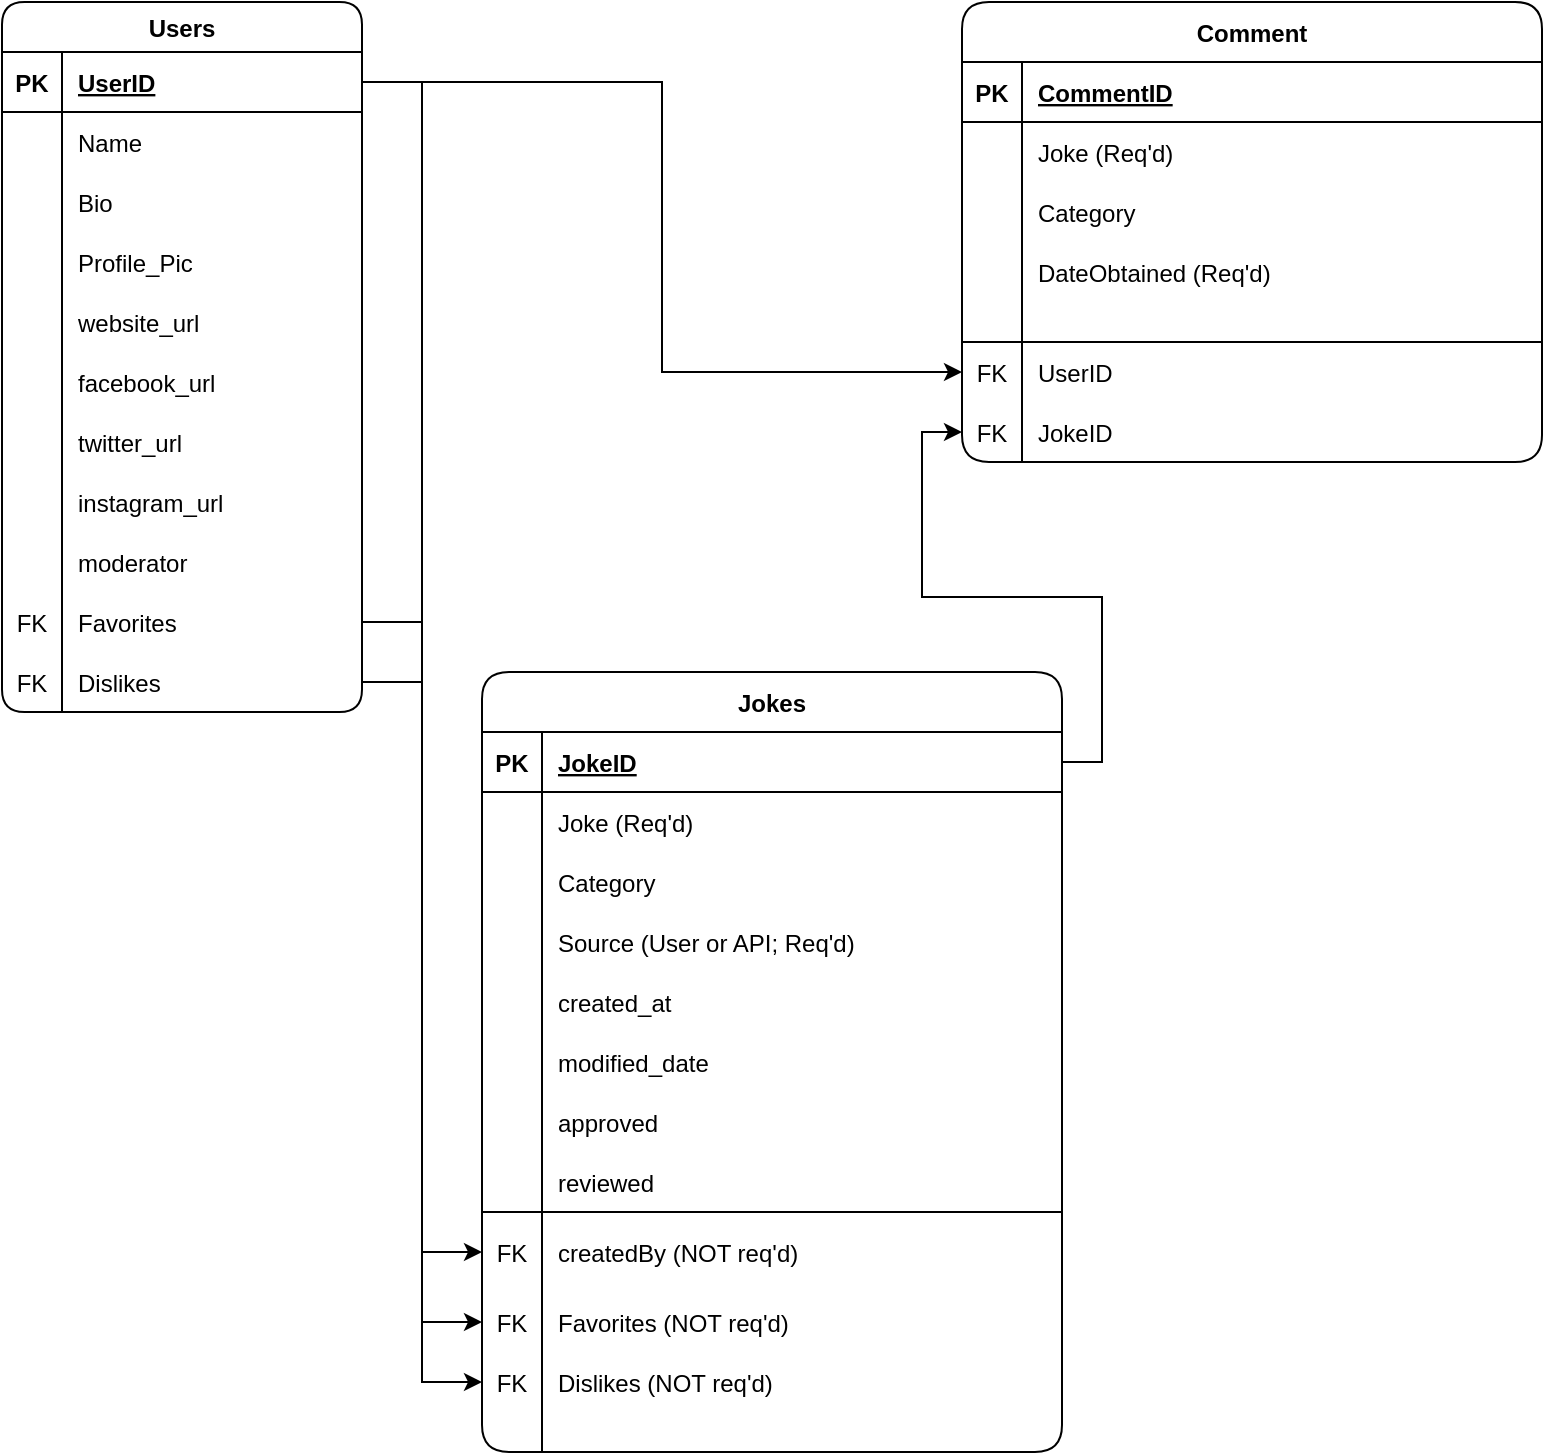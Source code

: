 <mxfile>
    <diagram id="WFPwmveupVxoZGRy-9sp" name="Page-1">
        <mxGraphModel dx="862" dy="682" grid="1" gridSize="10" guides="1" tooltips="1" connect="1" arrows="1" fold="1" page="1" pageScale="1" pageWidth="850" pageHeight="1100" math="0" shadow="0">
            <root>
                <mxCell id="0"/>
                <mxCell id="1" parent="0"/>
                <mxCell id="2" value="Users" style="shape=table;startSize=25;container=1;collapsible=1;childLayout=tableLayout;fixedRows=1;rowLines=0;fontStyle=1;align=center;resizeLast=1;rounded=1;" parent="1" vertex="1">
                    <mxGeometry x="10" y="90" width="180.0" height="355" as="geometry"/>
                </mxCell>
                <mxCell id="3" value="" style="shape=partialRectangle;collapsible=0;dropTarget=0;pointerEvents=0;fillColor=none;top=0;left=0;bottom=1;right=0;points=[[0,0.5],[1,0.5]];portConstraint=eastwest;rounded=1;" parent="2" vertex="1">
                    <mxGeometry y="25" width="180.0" height="30" as="geometry"/>
                </mxCell>
                <mxCell id="4" value="PK" style="shape=partialRectangle;connectable=0;fillColor=none;top=0;left=0;bottom=0;right=0;fontStyle=1;overflow=hidden;rounded=1;" parent="3" vertex="1">
                    <mxGeometry width="30" height="30" as="geometry"/>
                </mxCell>
                <mxCell id="5" value="UserID" style="shape=partialRectangle;connectable=0;fillColor=none;top=0;left=0;bottom=0;right=0;align=left;spacingLeft=6;fontStyle=5;overflow=hidden;rounded=1;" parent="3" vertex="1">
                    <mxGeometry x="30" width="150.0" height="30" as="geometry"/>
                </mxCell>
                <mxCell id="6" value="" style="shape=partialRectangle;collapsible=0;dropTarget=0;pointerEvents=0;fillColor=none;top=0;left=0;bottom=0;right=0;points=[[0,0.5],[1,0.5]];portConstraint=eastwest;rounded=1;" parent="2" vertex="1">
                    <mxGeometry y="55" width="180.0" height="30" as="geometry"/>
                </mxCell>
                <mxCell id="7" value="" style="shape=partialRectangle;connectable=0;fillColor=none;top=0;left=0;bottom=0;right=0;editable=1;overflow=hidden;rounded=1;" parent="6" vertex="1">
                    <mxGeometry width="30" height="30" as="geometry"/>
                </mxCell>
                <mxCell id="8" value="Name" style="shape=partialRectangle;connectable=0;fillColor=none;top=0;left=0;bottom=0;right=0;align=left;spacingLeft=6;overflow=hidden;rounded=1;" parent="6" vertex="1">
                    <mxGeometry x="30" width="150.0" height="30" as="geometry"/>
                </mxCell>
                <mxCell id="9" value="" style="shape=partialRectangle;collapsible=0;dropTarget=0;pointerEvents=0;fillColor=none;top=0;left=0;bottom=0;right=0;points=[[0,0.5],[1,0.5]];portConstraint=eastwest;rounded=1;" parent="2" vertex="1">
                    <mxGeometry y="85" width="180.0" height="30" as="geometry"/>
                </mxCell>
                <mxCell id="10" value="" style="shape=partialRectangle;connectable=0;fillColor=none;top=0;left=0;bottom=0;right=0;editable=1;overflow=hidden;rounded=1;" parent="9" vertex="1">
                    <mxGeometry width="30" height="30" as="geometry"/>
                </mxCell>
                <mxCell id="11" value="Bio" style="shape=partialRectangle;connectable=0;fillColor=none;top=0;left=0;bottom=0;right=0;align=left;spacingLeft=6;overflow=hidden;rounded=1;" parent="9" vertex="1">
                    <mxGeometry x="30" width="150.0" height="30" as="geometry"/>
                </mxCell>
                <mxCell id="103" value="" style="shape=partialRectangle;collapsible=0;dropTarget=0;pointerEvents=0;fillColor=none;top=0;left=0;bottom=0;right=0;points=[[0,0.5],[1,0.5]];portConstraint=eastwest;rounded=1;" vertex="1" parent="2">
                    <mxGeometry y="115" width="180.0" height="30" as="geometry"/>
                </mxCell>
                <mxCell id="104" value="" style="shape=partialRectangle;connectable=0;fillColor=none;top=0;left=0;bottom=0;right=0;editable=1;overflow=hidden;rounded=1;" vertex="1" parent="103">
                    <mxGeometry width="30" height="30" as="geometry"/>
                </mxCell>
                <mxCell id="105" value="Profile_Pic" style="shape=partialRectangle;connectable=0;fillColor=none;top=0;left=0;bottom=0;right=0;align=left;spacingLeft=6;overflow=hidden;rounded=1;" vertex="1" parent="103">
                    <mxGeometry x="30" width="150.0" height="30" as="geometry"/>
                </mxCell>
                <mxCell id="106" value="" style="shape=partialRectangle;collapsible=0;dropTarget=0;pointerEvents=0;fillColor=none;top=0;left=0;bottom=0;right=0;points=[[0,0.5],[1,0.5]];portConstraint=eastwest;rounded=1;" vertex="1" parent="2">
                    <mxGeometry y="145" width="180.0" height="30" as="geometry"/>
                </mxCell>
                <mxCell id="107" value="" style="shape=partialRectangle;connectable=0;fillColor=none;top=0;left=0;bottom=0;right=0;editable=1;overflow=hidden;rounded=1;" vertex="1" parent="106">
                    <mxGeometry width="30" height="30" as="geometry"/>
                </mxCell>
                <mxCell id="108" value="website_url" style="shape=partialRectangle;connectable=0;fillColor=none;top=0;left=0;bottom=0;right=0;align=left;spacingLeft=6;overflow=hidden;rounded=1;" vertex="1" parent="106">
                    <mxGeometry x="30" width="150.0" height="30" as="geometry"/>
                </mxCell>
                <mxCell id="109" value="" style="shape=partialRectangle;collapsible=0;dropTarget=0;pointerEvents=0;fillColor=none;top=0;left=0;bottom=0;right=0;points=[[0,0.5],[1,0.5]];portConstraint=eastwest;rounded=1;" vertex="1" parent="2">
                    <mxGeometry y="175" width="180.0" height="30" as="geometry"/>
                </mxCell>
                <mxCell id="110" value="" style="shape=partialRectangle;connectable=0;fillColor=none;top=0;left=0;bottom=0;right=0;editable=1;overflow=hidden;rounded=1;" vertex="1" parent="109">
                    <mxGeometry width="30" height="30" as="geometry"/>
                </mxCell>
                <mxCell id="111" value="facebook_url" style="shape=partialRectangle;connectable=0;fillColor=none;top=0;left=0;bottom=0;right=0;align=left;spacingLeft=6;overflow=hidden;rounded=1;" vertex="1" parent="109">
                    <mxGeometry x="30" width="150.0" height="30" as="geometry"/>
                </mxCell>
                <mxCell id="112" value="" style="shape=partialRectangle;collapsible=0;dropTarget=0;pointerEvents=0;fillColor=none;top=0;left=0;bottom=0;right=0;points=[[0,0.5],[1,0.5]];portConstraint=eastwest;rounded=1;" vertex="1" parent="2">
                    <mxGeometry y="205" width="180.0" height="30" as="geometry"/>
                </mxCell>
                <mxCell id="113" value="" style="shape=partialRectangle;connectable=0;fillColor=none;top=0;left=0;bottom=0;right=0;editable=1;overflow=hidden;rounded=1;" vertex="1" parent="112">
                    <mxGeometry width="30" height="30" as="geometry"/>
                </mxCell>
                <mxCell id="114" value="twitter_url" style="shape=partialRectangle;connectable=0;fillColor=none;top=0;left=0;bottom=0;right=0;align=left;spacingLeft=6;overflow=hidden;rounded=1;" vertex="1" parent="112">
                    <mxGeometry x="30" width="150.0" height="30" as="geometry"/>
                </mxCell>
                <mxCell id="115" value="" style="shape=partialRectangle;collapsible=0;dropTarget=0;pointerEvents=0;fillColor=none;top=0;left=0;bottom=0;right=0;points=[[0,0.5],[1,0.5]];portConstraint=eastwest;rounded=1;" vertex="1" parent="2">
                    <mxGeometry y="235" width="180.0" height="30" as="geometry"/>
                </mxCell>
                <mxCell id="116" value="" style="shape=partialRectangle;connectable=0;fillColor=none;top=0;left=0;bottom=0;right=0;editable=1;overflow=hidden;rounded=1;" vertex="1" parent="115">
                    <mxGeometry width="30" height="30" as="geometry"/>
                </mxCell>
                <mxCell id="117" value="instagram_url" style="shape=partialRectangle;connectable=0;fillColor=none;top=0;left=0;bottom=0;right=0;align=left;spacingLeft=6;overflow=hidden;rounded=1;" vertex="1" parent="115">
                    <mxGeometry x="30" width="150.0" height="30" as="geometry"/>
                </mxCell>
                <mxCell id="118" value="" style="shape=partialRectangle;collapsible=0;dropTarget=0;pointerEvents=0;fillColor=none;top=0;left=0;bottom=0;right=0;points=[[0,0.5],[1,0.5]];portConstraint=eastwest;rounded=1;" vertex="1" parent="2">
                    <mxGeometry y="265" width="180.0" height="30" as="geometry"/>
                </mxCell>
                <mxCell id="119" value="" style="shape=partialRectangle;connectable=0;fillColor=none;top=0;left=0;bottom=0;right=0;editable=1;overflow=hidden;rounded=1;" vertex="1" parent="118">
                    <mxGeometry width="30" height="30" as="geometry"/>
                </mxCell>
                <mxCell id="120" value="moderator" style="shape=partialRectangle;connectable=0;fillColor=none;top=0;left=0;bottom=0;right=0;align=left;spacingLeft=6;overflow=hidden;rounded=1;" vertex="1" parent="118">
                    <mxGeometry x="30" width="150.0" height="30" as="geometry"/>
                </mxCell>
                <mxCell id="149" value="" style="shape=partialRectangle;collapsible=0;dropTarget=0;pointerEvents=0;fillColor=none;top=0;left=0;bottom=0;right=0;points=[[0,0.5],[1,0.5]];portConstraint=eastwest;rounded=1;" vertex="1" parent="2">
                    <mxGeometry y="295" width="180.0" height="30" as="geometry"/>
                </mxCell>
                <mxCell id="150" value="FK" style="shape=partialRectangle;connectable=0;fillColor=none;top=0;left=0;bottom=0;right=0;editable=1;overflow=hidden;rounded=1;" vertex="1" parent="149">
                    <mxGeometry width="30" height="30" as="geometry"/>
                </mxCell>
                <mxCell id="151" value="Favorites" style="shape=partialRectangle;connectable=0;fillColor=none;top=0;left=0;bottom=0;right=0;align=left;spacingLeft=6;overflow=hidden;rounded=1;" vertex="1" parent="149">
                    <mxGeometry x="30" width="150.0" height="30" as="geometry"/>
                </mxCell>
                <mxCell id="121" value="" style="shape=partialRectangle;collapsible=0;dropTarget=0;pointerEvents=0;fillColor=none;top=0;left=0;bottom=0;right=0;points=[[0,0.5],[1,0.5]];portConstraint=eastwest;rounded=1;" vertex="1" parent="2">
                    <mxGeometry y="325" width="180.0" height="30" as="geometry"/>
                </mxCell>
                <mxCell id="122" value="FK" style="shape=partialRectangle;connectable=0;fillColor=none;top=0;left=0;bottom=0;right=0;editable=1;overflow=hidden;rounded=1;" vertex="1" parent="121">
                    <mxGeometry width="30" height="30" as="geometry"/>
                </mxCell>
                <mxCell id="123" value="Dislikes" style="shape=partialRectangle;connectable=0;fillColor=none;top=0;left=0;bottom=0;right=0;align=left;spacingLeft=6;overflow=hidden;rounded=1;" vertex="1" parent="121">
                    <mxGeometry x="30" width="150.0" height="30" as="geometry"/>
                </mxCell>
                <mxCell id="16" value="Jokes" style="shape=table;startSize=30;container=1;collapsible=1;childLayout=tableLayout;fixedRows=1;rowLines=0;fontStyle=1;align=center;resizeLast=1;rounded=1;" parent="1" vertex="1">
                    <mxGeometry x="250" y="425" width="290" height="390" as="geometry"/>
                </mxCell>
                <mxCell id="17" value="" style="shape=partialRectangle;collapsible=0;dropTarget=0;pointerEvents=0;fillColor=none;top=0;left=0;bottom=1;right=0;points=[[0,0.5],[1,0.5]];portConstraint=eastwest;rounded=1;" parent="16" vertex="1">
                    <mxGeometry y="30" width="290" height="30" as="geometry"/>
                </mxCell>
                <mxCell id="18" value="PK" style="shape=partialRectangle;connectable=0;fillColor=none;top=0;left=0;bottom=0;right=0;fontStyle=1;overflow=hidden;rounded=1;" parent="17" vertex="1">
                    <mxGeometry width="30" height="30" as="geometry"/>
                </mxCell>
                <mxCell id="19" value="JokeID" style="shape=partialRectangle;connectable=0;fillColor=none;top=0;left=0;bottom=0;right=0;align=left;spacingLeft=6;fontStyle=5;overflow=hidden;rounded=1;" parent="17" vertex="1">
                    <mxGeometry x="30" width="260" height="30" as="geometry"/>
                </mxCell>
                <mxCell id="20" value="" style="shape=partialRectangle;collapsible=0;dropTarget=0;pointerEvents=0;fillColor=none;top=0;left=0;bottom=0;right=0;points=[[0,0.5],[1,0.5]];portConstraint=eastwest;rounded=1;" parent="16" vertex="1">
                    <mxGeometry y="60" width="290" height="30" as="geometry"/>
                </mxCell>
                <mxCell id="21" value="" style="shape=partialRectangle;connectable=0;fillColor=none;top=0;left=0;bottom=0;right=0;editable=1;overflow=hidden;rounded=1;" parent="20" vertex="1">
                    <mxGeometry width="30" height="30" as="geometry"/>
                </mxCell>
                <mxCell id="22" value="Joke (Req'd)" style="shape=partialRectangle;connectable=0;fillColor=none;top=0;left=0;bottom=0;right=0;align=left;spacingLeft=6;overflow=hidden;rounded=1;" parent="20" vertex="1">
                    <mxGeometry x="30" width="260" height="30" as="geometry"/>
                </mxCell>
                <mxCell id="23" value="" style="shape=partialRectangle;collapsible=0;dropTarget=0;pointerEvents=0;fillColor=none;top=0;left=0;bottom=0;right=0;points=[[0,0.5],[1,0.5]];portConstraint=eastwest;rounded=1;" parent="16" vertex="1">
                    <mxGeometry y="90" width="290" height="30" as="geometry"/>
                </mxCell>
                <mxCell id="24" value="" style="shape=partialRectangle;connectable=0;fillColor=none;top=0;left=0;bottom=0;right=0;editable=1;overflow=hidden;rounded=1;" parent="23" vertex="1">
                    <mxGeometry width="30" height="30" as="geometry"/>
                </mxCell>
                <mxCell id="25" value="Category" style="shape=partialRectangle;connectable=0;fillColor=none;top=0;left=0;bottom=0;right=0;align=left;spacingLeft=6;overflow=hidden;rounded=1;" parent="23" vertex="1">
                    <mxGeometry x="30" width="260" height="30" as="geometry"/>
                </mxCell>
                <mxCell id="33" value="" style="shape=partialRectangle;collapsible=0;dropTarget=0;pointerEvents=0;fillColor=none;top=0;left=0;bottom=0;right=0;points=[[0,0.5],[1,0.5]];portConstraint=eastwest;rounded=1;" parent="16" vertex="1">
                    <mxGeometry y="120" width="290" height="30" as="geometry"/>
                </mxCell>
                <mxCell id="34" value="" style="shape=partialRectangle;connectable=0;fillColor=none;top=0;left=0;bottom=0;right=0;editable=1;overflow=hidden;rounded=1;" parent="33" vertex="1">
                    <mxGeometry width="30" height="30" as="geometry"/>
                </mxCell>
                <mxCell id="35" value="Source (User or API; Req'd)" style="shape=partialRectangle;connectable=0;fillColor=none;top=0;left=0;bottom=0;right=0;align=left;spacingLeft=6;overflow=hidden;rounded=1;" parent="33" vertex="1">
                    <mxGeometry x="30" width="260" height="30" as="geometry"/>
                </mxCell>
                <mxCell id="38" value="" style="shape=partialRectangle;collapsible=0;dropTarget=0;pointerEvents=0;fillColor=none;top=0;left=0;bottom=0;right=0;points=[[0,0.5],[1,0.5]];portConstraint=eastwest;rounded=1;" parent="16" vertex="1">
                    <mxGeometry y="150" width="290" height="30" as="geometry"/>
                </mxCell>
                <mxCell id="39" value="" style="shape=partialRectangle;connectable=0;fillColor=none;top=0;left=0;bottom=0;right=0;editable=1;overflow=hidden;rounded=1;" parent="38" vertex="1">
                    <mxGeometry width="30" height="30" as="geometry"/>
                </mxCell>
                <mxCell id="40" value="created_at" style="shape=partialRectangle;connectable=0;fillColor=none;top=0;left=0;bottom=0;right=0;align=left;spacingLeft=6;overflow=hidden;rounded=1;" parent="38" vertex="1">
                    <mxGeometry x="30" width="260" height="30" as="geometry"/>
                </mxCell>
                <mxCell id="166" value="" style="shape=partialRectangle;collapsible=0;dropTarget=0;pointerEvents=0;fillColor=none;top=0;left=0;bottom=0;right=0;points=[[0,0.5],[1,0.5]];portConstraint=eastwest;rounded=1;" vertex="1" parent="16">
                    <mxGeometry y="180" width="290" height="30" as="geometry"/>
                </mxCell>
                <mxCell id="167" value="" style="shape=partialRectangle;connectable=0;fillColor=none;top=0;left=0;bottom=0;right=0;editable=1;overflow=hidden;rounded=1;" vertex="1" parent="166">
                    <mxGeometry width="30" height="30" as="geometry"/>
                </mxCell>
                <mxCell id="168" value="modified_date" style="shape=partialRectangle;connectable=0;fillColor=none;top=0;left=0;bottom=0;right=0;align=left;spacingLeft=6;overflow=hidden;rounded=1;" vertex="1" parent="166">
                    <mxGeometry x="30" width="260" height="30" as="geometry"/>
                </mxCell>
                <mxCell id="169" value="" style="shape=partialRectangle;collapsible=0;dropTarget=0;pointerEvents=0;fillColor=none;top=0;left=0;bottom=0;right=0;points=[[0,0.5],[1,0.5]];portConstraint=eastwest;rounded=1;" vertex="1" parent="16">
                    <mxGeometry y="210" width="290" height="30" as="geometry"/>
                </mxCell>
                <mxCell id="170" value="" style="shape=partialRectangle;connectable=0;fillColor=none;top=0;left=0;bottom=0;right=0;editable=1;overflow=hidden;rounded=1;" vertex="1" parent="169">
                    <mxGeometry width="30" height="30" as="geometry"/>
                </mxCell>
                <mxCell id="171" value="approved" style="shape=partialRectangle;connectable=0;fillColor=none;top=0;left=0;bottom=0;right=0;align=left;spacingLeft=6;overflow=hidden;rounded=1;" vertex="1" parent="169">
                    <mxGeometry x="30" width="260" height="30" as="geometry"/>
                </mxCell>
                <mxCell id="172" value="" style="shape=partialRectangle;collapsible=0;dropTarget=0;pointerEvents=0;fillColor=none;top=0;left=0;bottom=0;right=0;points=[[0,0.5],[1,0.5]];portConstraint=eastwest;rounded=1;" vertex="1" parent="16">
                    <mxGeometry y="240" width="290" height="30" as="geometry"/>
                </mxCell>
                <mxCell id="173" value="" style="shape=partialRectangle;connectable=0;fillColor=none;top=0;left=0;bottom=0;right=0;editable=1;overflow=hidden;rounded=1;" vertex="1" parent="172">
                    <mxGeometry width="30" height="30" as="geometry"/>
                </mxCell>
                <mxCell id="174" value="reviewed" style="shape=partialRectangle;connectable=0;fillColor=none;top=0;left=0;bottom=0;right=0;align=left;spacingLeft=6;overflow=hidden;rounded=1;" vertex="1" parent="172">
                    <mxGeometry x="30" width="260" height="30" as="geometry"/>
                </mxCell>
                <mxCell id="41" value="" style="shape=partialRectangle;collapsible=0;dropTarget=0;pointerEvents=0;fillColor=none;top=0;left=0;bottom=0;right=0;points=[[0,0.5],[1,0.5]];portConstraint=eastwest;rounded=1;" parent="16" vertex="1">
                    <mxGeometry y="270" width="290" height="40" as="geometry"/>
                </mxCell>
                <mxCell id="42" value="FK" style="shape=partialRectangle;connectable=0;fillColor=none;top=1;left=0;bottom=0;right=0;editable=1;overflow=hidden;rounded=1;" parent="41" vertex="1">
                    <mxGeometry width="30" height="40" as="geometry"/>
                </mxCell>
                <mxCell id="43" value="createdBy (NOT req'd)" style="shape=partialRectangle;connectable=0;fillColor=none;top=1;left=0;bottom=0;right=0;align=left;spacingLeft=6;overflow=hidden;rounded=1;" parent="41" vertex="1">
                    <mxGeometry x="30" width="260" height="40" as="geometry"/>
                </mxCell>
                <mxCell id="158" value="" style="shape=partialRectangle;collapsible=0;dropTarget=0;pointerEvents=0;fillColor=none;top=0;left=0;bottom=0;right=0;points=[[0,0.5],[1,0.5]];portConstraint=eastwest;rounded=1;" vertex="1" parent="16">
                    <mxGeometry y="310" width="290" height="30" as="geometry"/>
                </mxCell>
                <mxCell id="159" value="FK" style="shape=partialRectangle;connectable=0;fillColor=none;top=0;left=0;bottom=0;right=0;editable=1;overflow=hidden;rounded=1;" vertex="1" parent="158">
                    <mxGeometry width="30" height="30" as="geometry"/>
                </mxCell>
                <mxCell id="160" value="Favorites (NOT req'd)" style="shape=partialRectangle;connectable=0;fillColor=none;top=0;left=0;bottom=0;right=0;align=left;spacingLeft=6;overflow=hidden;rounded=1;" vertex="1" parent="158">
                    <mxGeometry x="30" width="260" height="30" as="geometry"/>
                </mxCell>
                <mxCell id="161" value="" style="shape=partialRectangle;collapsible=0;dropTarget=0;pointerEvents=0;fillColor=none;top=0;left=0;bottom=0;right=0;points=[[0,0.5],[1,0.5]];portConstraint=eastwest;rounded=1;" vertex="1" parent="16">
                    <mxGeometry y="340" width="290" height="30" as="geometry"/>
                </mxCell>
                <mxCell id="162" value="FK" style="shape=partialRectangle;connectable=0;fillColor=none;top=0;left=0;bottom=0;right=0;editable=1;overflow=hidden;rounded=1;" vertex="1" parent="161">
                    <mxGeometry width="30" height="30" as="geometry"/>
                </mxCell>
                <mxCell id="163" value="Dislikes (NOT req'd)" style="shape=partialRectangle;connectable=0;fillColor=none;top=0;left=0;bottom=0;right=0;align=left;spacingLeft=6;overflow=hidden;rounded=1;" vertex="1" parent="161">
                    <mxGeometry x="30" width="260" height="30" as="geometry"/>
                </mxCell>
                <mxCell id="44" value="" style="shape=partialRectangle;collapsible=0;dropTarget=0;pointerEvents=0;fillColor=none;top=0;left=0;bottom=0;right=0;points=[[0,0.5],[1,0.5]];portConstraint=eastwest;rounded=1;" parent="16" vertex="1">
                    <mxGeometry y="370" width="290" height="20" as="geometry"/>
                </mxCell>
                <mxCell id="45" value="" style="shape=partialRectangle;connectable=0;fillColor=none;top=0;left=0;bottom=0;right=0;editable=1;overflow=hidden;rounded=1;" parent="44" vertex="1">
                    <mxGeometry width="30" height="20" as="geometry"/>
                </mxCell>
                <mxCell id="46" value="" style="shape=partialRectangle;connectable=0;fillColor=none;top=0;left=0;bottom=0;right=0;align=left;spacingLeft=6;overflow=hidden;rounded=1;" parent="44" vertex="1">
                    <mxGeometry x="30" width="260" height="20" as="geometry"/>
                </mxCell>
                <mxCell id="124" style="edgeStyle=orthogonalEdgeStyle;rounded=0;orthogonalLoop=1;jettySize=auto;html=1;exitX=1;exitY=0.5;exitDx=0;exitDy=0;entryX=0;entryY=0.5;entryDx=0;entryDy=0;" edge="1" parent="1" source="3" target="41">
                    <mxGeometry relative="1" as="geometry"/>
                </mxCell>
                <mxCell id="125" value="Comment" style="shape=table;startSize=30;container=1;collapsible=1;childLayout=tableLayout;fixedRows=1;rowLines=0;fontStyle=1;align=center;resizeLast=1;rounded=1;" vertex="1" parent="1">
                    <mxGeometry x="490" y="90" width="290" height="230.0" as="geometry"/>
                </mxCell>
                <mxCell id="126" value="" style="shape=partialRectangle;collapsible=0;dropTarget=0;pointerEvents=0;fillColor=none;top=0;left=0;bottom=1;right=0;points=[[0,0.5],[1,0.5]];portConstraint=eastwest;rounded=1;" vertex="1" parent="125">
                    <mxGeometry y="30" width="290" height="30" as="geometry"/>
                </mxCell>
                <mxCell id="127" value="PK" style="shape=partialRectangle;connectable=0;fillColor=none;top=0;left=0;bottom=0;right=0;fontStyle=1;overflow=hidden;rounded=1;" vertex="1" parent="126">
                    <mxGeometry width="30" height="30" as="geometry"/>
                </mxCell>
                <mxCell id="128" value="CommentID" style="shape=partialRectangle;connectable=0;fillColor=none;top=0;left=0;bottom=0;right=0;align=left;spacingLeft=6;fontStyle=5;overflow=hidden;rounded=1;" vertex="1" parent="126">
                    <mxGeometry x="30" width="260" height="30" as="geometry"/>
                </mxCell>
                <mxCell id="129" value="" style="shape=partialRectangle;collapsible=0;dropTarget=0;pointerEvents=0;fillColor=none;top=0;left=0;bottom=0;right=0;points=[[0,0.5],[1,0.5]];portConstraint=eastwest;rounded=1;" vertex="1" parent="125">
                    <mxGeometry y="60" width="290" height="30" as="geometry"/>
                </mxCell>
                <mxCell id="130" value="" style="shape=partialRectangle;connectable=0;fillColor=none;top=0;left=0;bottom=0;right=0;editable=1;overflow=hidden;rounded=1;" vertex="1" parent="129">
                    <mxGeometry width="30" height="30" as="geometry"/>
                </mxCell>
                <mxCell id="131" value="Joke (Req'd)" style="shape=partialRectangle;connectable=0;fillColor=none;top=0;left=0;bottom=0;right=0;align=left;spacingLeft=6;overflow=hidden;rounded=1;" vertex="1" parent="129">
                    <mxGeometry x="30" width="260" height="30" as="geometry"/>
                </mxCell>
                <mxCell id="132" value="" style="shape=partialRectangle;collapsible=0;dropTarget=0;pointerEvents=0;fillColor=none;top=0;left=0;bottom=0;right=0;points=[[0,0.5],[1,0.5]];portConstraint=eastwest;rounded=1;" vertex="1" parent="125">
                    <mxGeometry y="90" width="290" height="30" as="geometry"/>
                </mxCell>
                <mxCell id="133" value="" style="shape=partialRectangle;connectable=0;fillColor=none;top=0;left=0;bottom=0;right=0;editable=1;overflow=hidden;rounded=1;" vertex="1" parent="132">
                    <mxGeometry width="30" height="30" as="geometry"/>
                </mxCell>
                <mxCell id="134" value="Category" style="shape=partialRectangle;connectable=0;fillColor=none;top=0;left=0;bottom=0;right=0;align=left;spacingLeft=6;overflow=hidden;rounded=1;" vertex="1" parent="132">
                    <mxGeometry x="30" width="260" height="30" as="geometry"/>
                </mxCell>
                <mxCell id="138" value="" style="shape=partialRectangle;collapsible=0;dropTarget=0;pointerEvents=0;fillColor=none;top=0;left=0;bottom=0;right=0;points=[[0,0.5],[1,0.5]];portConstraint=eastwest;rounded=1;" vertex="1" parent="125">
                    <mxGeometry y="120" width="290" height="30" as="geometry"/>
                </mxCell>
                <mxCell id="139" value="" style="shape=partialRectangle;connectable=0;fillColor=none;top=0;left=0;bottom=0;right=0;editable=1;overflow=hidden;rounded=1;" vertex="1" parent="138">
                    <mxGeometry width="30" height="30" as="geometry"/>
                </mxCell>
                <mxCell id="140" value="DateObtained (Req'd)" style="shape=partialRectangle;connectable=0;fillColor=none;top=0;left=0;bottom=0;right=0;align=left;spacingLeft=6;overflow=hidden;rounded=1;" vertex="1" parent="138">
                    <mxGeometry x="30" width="260" height="30" as="geometry"/>
                </mxCell>
                <mxCell id="135" value="" style="shape=partialRectangle;collapsible=0;dropTarget=0;pointerEvents=0;fillColor=none;top=0;left=0;bottom=0;right=0;points=[[0,0.5],[1,0.5]];portConstraint=eastwest;rounded=1;" vertex="1" parent="125">
                    <mxGeometry y="150" width="290" height="20" as="geometry"/>
                </mxCell>
                <mxCell id="136" value="" style="shape=partialRectangle;connectable=0;fillColor=none;top=0;left=0;bottom=0;right=0;editable=1;overflow=hidden;rounded=1;" vertex="1" parent="135">
                    <mxGeometry width="30" height="20" as="geometry"/>
                </mxCell>
                <mxCell id="137" value="" style="shape=partialRectangle;connectable=0;fillColor=none;top=0;left=0;bottom=0;right=0;align=left;spacingLeft=6;overflow=hidden;rounded=1;" vertex="1" parent="135">
                    <mxGeometry x="30" width="260" height="20" as="geometry"/>
                </mxCell>
                <mxCell id="141" value="" style="shape=partialRectangle;collapsible=0;dropTarget=0;pointerEvents=0;fillColor=none;top=0;left=0;bottom=0;right=0;points=[[0,0.5],[1,0.5]];portConstraint=eastwest;rounded=1;" vertex="1" parent="125">
                    <mxGeometry y="170" width="290" height="30" as="geometry"/>
                </mxCell>
                <mxCell id="142" value="FK" style="shape=partialRectangle;connectable=0;fillColor=none;top=1;left=0;bottom=0;right=0;editable=1;overflow=hidden;rounded=1;" vertex="1" parent="141">
                    <mxGeometry width="30" height="30" as="geometry"/>
                </mxCell>
                <mxCell id="143" value="UserID" style="shape=partialRectangle;connectable=0;fillColor=none;top=1;left=0;bottom=0;right=0;align=left;spacingLeft=6;overflow=hidden;rounded=1;" vertex="1" parent="141">
                    <mxGeometry x="30" width="260" height="30" as="geometry"/>
                </mxCell>
                <mxCell id="144" value="" style="shape=partialRectangle;collapsible=0;dropTarget=0;pointerEvents=0;fillColor=none;top=0;left=0;bottom=0;right=0;points=[[0,0.5],[1,0.5]];portConstraint=eastwest;rounded=1;" vertex="1" parent="125">
                    <mxGeometry y="200" width="290" height="30" as="geometry"/>
                </mxCell>
                <mxCell id="145" value="FK" style="shape=partialRectangle;connectable=0;fillColor=none;top=0;left=0;bottom=0;right=0;editable=1;overflow=hidden;rounded=1;" vertex="1" parent="144">
                    <mxGeometry width="30" height="30" as="geometry"/>
                </mxCell>
                <mxCell id="146" value="JokeID" style="shape=partialRectangle;connectable=0;fillColor=none;top=0;left=0;bottom=0;right=0;align=left;spacingLeft=6;overflow=hidden;rounded=1;" vertex="1" parent="144">
                    <mxGeometry x="30" width="260" height="30" as="geometry"/>
                </mxCell>
                <mxCell id="147" style="edgeStyle=orthogonalEdgeStyle;rounded=0;orthogonalLoop=1;jettySize=auto;html=1;exitX=1;exitY=0.5;exitDx=0;exitDy=0;entryX=0;entryY=0.5;entryDx=0;entryDy=0;" edge="1" parent="1" source="17" target="144">
                    <mxGeometry relative="1" as="geometry"/>
                </mxCell>
                <mxCell id="148" style="edgeStyle=orthogonalEdgeStyle;rounded=0;orthogonalLoop=1;jettySize=auto;html=1;exitX=1;exitY=0.5;exitDx=0;exitDy=0;entryX=0;entryY=0.5;entryDx=0;entryDy=0;" edge="1" parent="1" source="3" target="141">
                    <mxGeometry relative="1" as="geometry"/>
                </mxCell>
                <mxCell id="164" style="edgeStyle=orthogonalEdgeStyle;rounded=0;orthogonalLoop=1;jettySize=auto;html=1;exitX=1;exitY=0.5;exitDx=0;exitDy=0;entryX=0;entryY=0.5;entryDx=0;entryDy=0;" edge="1" parent="1" source="149" target="158">
                    <mxGeometry relative="1" as="geometry"/>
                </mxCell>
                <mxCell id="165" style="edgeStyle=orthogonalEdgeStyle;rounded=0;orthogonalLoop=1;jettySize=auto;html=1;exitX=1;exitY=0.5;exitDx=0;exitDy=0;entryX=0;entryY=0.5;entryDx=0;entryDy=0;" edge="1" parent="1" source="121" target="161">
                    <mxGeometry relative="1" as="geometry"/>
                </mxCell>
            </root>
        </mxGraphModel>
    </diagram>
</mxfile>